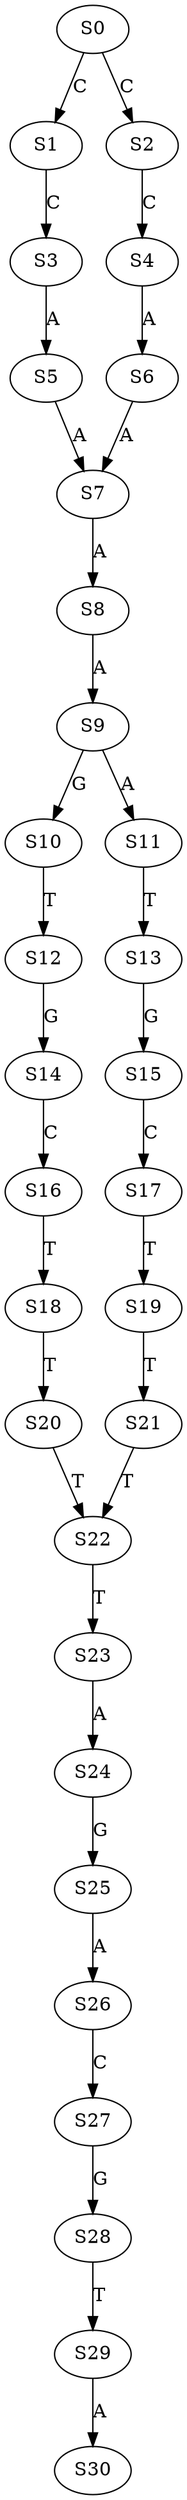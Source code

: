 strict digraph  {
	S0 -> S1 [ label = C ];
	S0 -> S2 [ label = C ];
	S1 -> S3 [ label = C ];
	S2 -> S4 [ label = C ];
	S3 -> S5 [ label = A ];
	S4 -> S6 [ label = A ];
	S5 -> S7 [ label = A ];
	S6 -> S7 [ label = A ];
	S7 -> S8 [ label = A ];
	S8 -> S9 [ label = A ];
	S9 -> S10 [ label = G ];
	S9 -> S11 [ label = A ];
	S10 -> S12 [ label = T ];
	S11 -> S13 [ label = T ];
	S12 -> S14 [ label = G ];
	S13 -> S15 [ label = G ];
	S14 -> S16 [ label = C ];
	S15 -> S17 [ label = C ];
	S16 -> S18 [ label = T ];
	S17 -> S19 [ label = T ];
	S18 -> S20 [ label = T ];
	S19 -> S21 [ label = T ];
	S20 -> S22 [ label = T ];
	S21 -> S22 [ label = T ];
	S22 -> S23 [ label = T ];
	S23 -> S24 [ label = A ];
	S24 -> S25 [ label = G ];
	S25 -> S26 [ label = A ];
	S26 -> S27 [ label = C ];
	S27 -> S28 [ label = G ];
	S28 -> S29 [ label = T ];
	S29 -> S30 [ label = A ];
}
